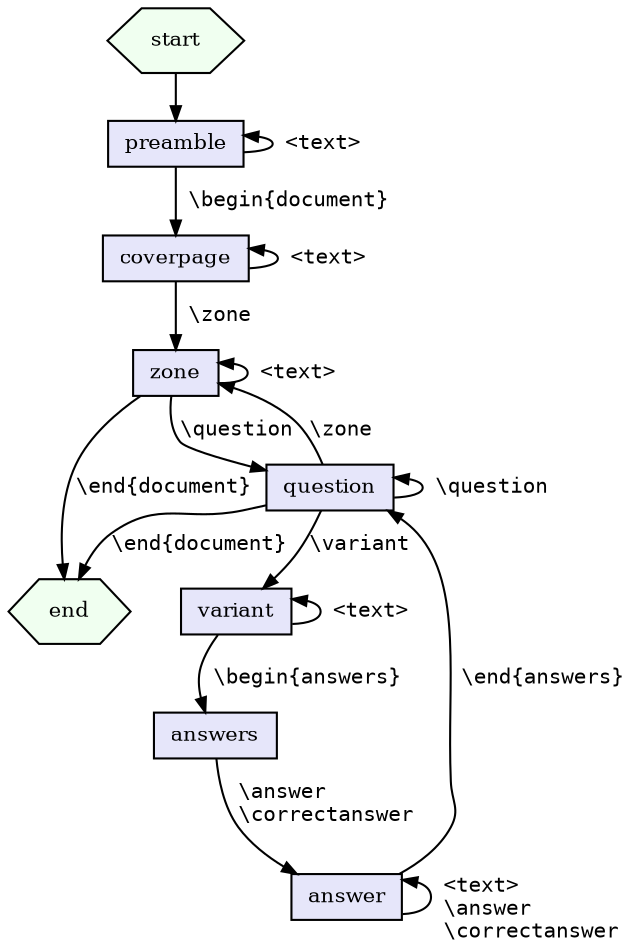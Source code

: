digraph partmc_modules {
    rankdir = TB;
    node [fontsize=10, height=0.3, width=0.5];
    graph [nodesep=0.2, ranksep=0.3];
    edge [arrowsize=0.7, fontsize=10, fontname=Courier];

    start [shape=hexagon, style=filled, fillcolor=honeydew1];
    end [shape=hexagon, style=filled, fillcolor=honeydew1];

    preamble [shape=box, style=filled, fillcolor=lavender];
    coverpage [shape=box, style=filled, fillcolor=lavender];
    zone [shape=box, style=filled, fillcolor=lavender];
    question [shape=box, style=filled, fillcolor=lavender];
    variant [shape=box, style=filled, fillcolor=lavender];
    answers [shape=box, style=filled, fillcolor=lavender];
    answer [shape=box, style=filled, fillcolor=lavender];

    start -> preamble
    preamble -> coverpage [label=" \\begin{document}"]
    preamble -> preamble [label=" <text>", dir=back]
    coverpage -> zone [label=" \\zone"]
    coverpage -> coverpage [label=" <text>", dir=back]
    zone -> question [label="\\question"]
    zone -> zone [label=" <text>", dir=back]
    zone -> end [label="\\end{document}"]
    question -> variant [label="\\variant"]
    question -> question [label=" \\question", dir=back]
    question -> zone [label="\\zone"]
    question -> end [label="\\end{document}"]
    variant -> answers [label=" \\begin{answers}   "]
    variant -> variant [label=" <text>", dir=back]
    answers -> answer [label="\\answer          \n\\correctanswer   "]
    answer -> question [label=" \\end{answers}"]
    answer -> answer [label="\n <text>        \n \\answer       \n \\correctanswer", dir=back]
}
